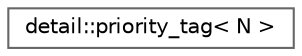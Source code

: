 digraph "Gráfico de jerarquía de clases"
{
 // LATEX_PDF_SIZE
  bgcolor="transparent";
  edge [fontname=Helvetica,fontsize=10,labelfontname=Helvetica,labelfontsize=10];
  node [fontname=Helvetica,fontsize=10,shape=box,height=0.2,width=0.4];
  rankdir="LR";
  Node0 [id="Node000000",label="detail::priority_tag\< N \>",height=0.2,width=0.4,color="grey40", fillcolor="white", style="filled",URL="$structdetail_1_1priority__tag.html",tooltip=" "];
}
